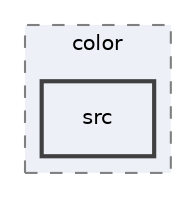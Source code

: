 digraph "src"
{
 // INTERACTIVE_SVG=YES
 // LATEX_PDF_SIZE
  edge [fontname="Helvetica",fontsize="10",labelfontname="Helvetica",labelfontsize="10"];
  node [fontname="Helvetica",fontsize="10",shape=record];
  compound=true
  subgraph clusterdir_a63ebcc2f7b1a63914b5dceb3f4b5e8b {
    graph [ bgcolor="#edf0f7", pencolor="grey50", style="filled,dashed,", label="color", fontname="Helvetica", fontsize="10", URL="dir_a63ebcc2f7b1a63914b5dceb3f4b5e8b.html"]
  dir_3a2e46862172d3019f82d1659816f6a9 [shape=box, label="src", style="filled,bold,", fillcolor="#edf0f7", color="grey25", URL="dir_3a2e46862172d3019f82d1659816f6a9.html"];
  }
}
